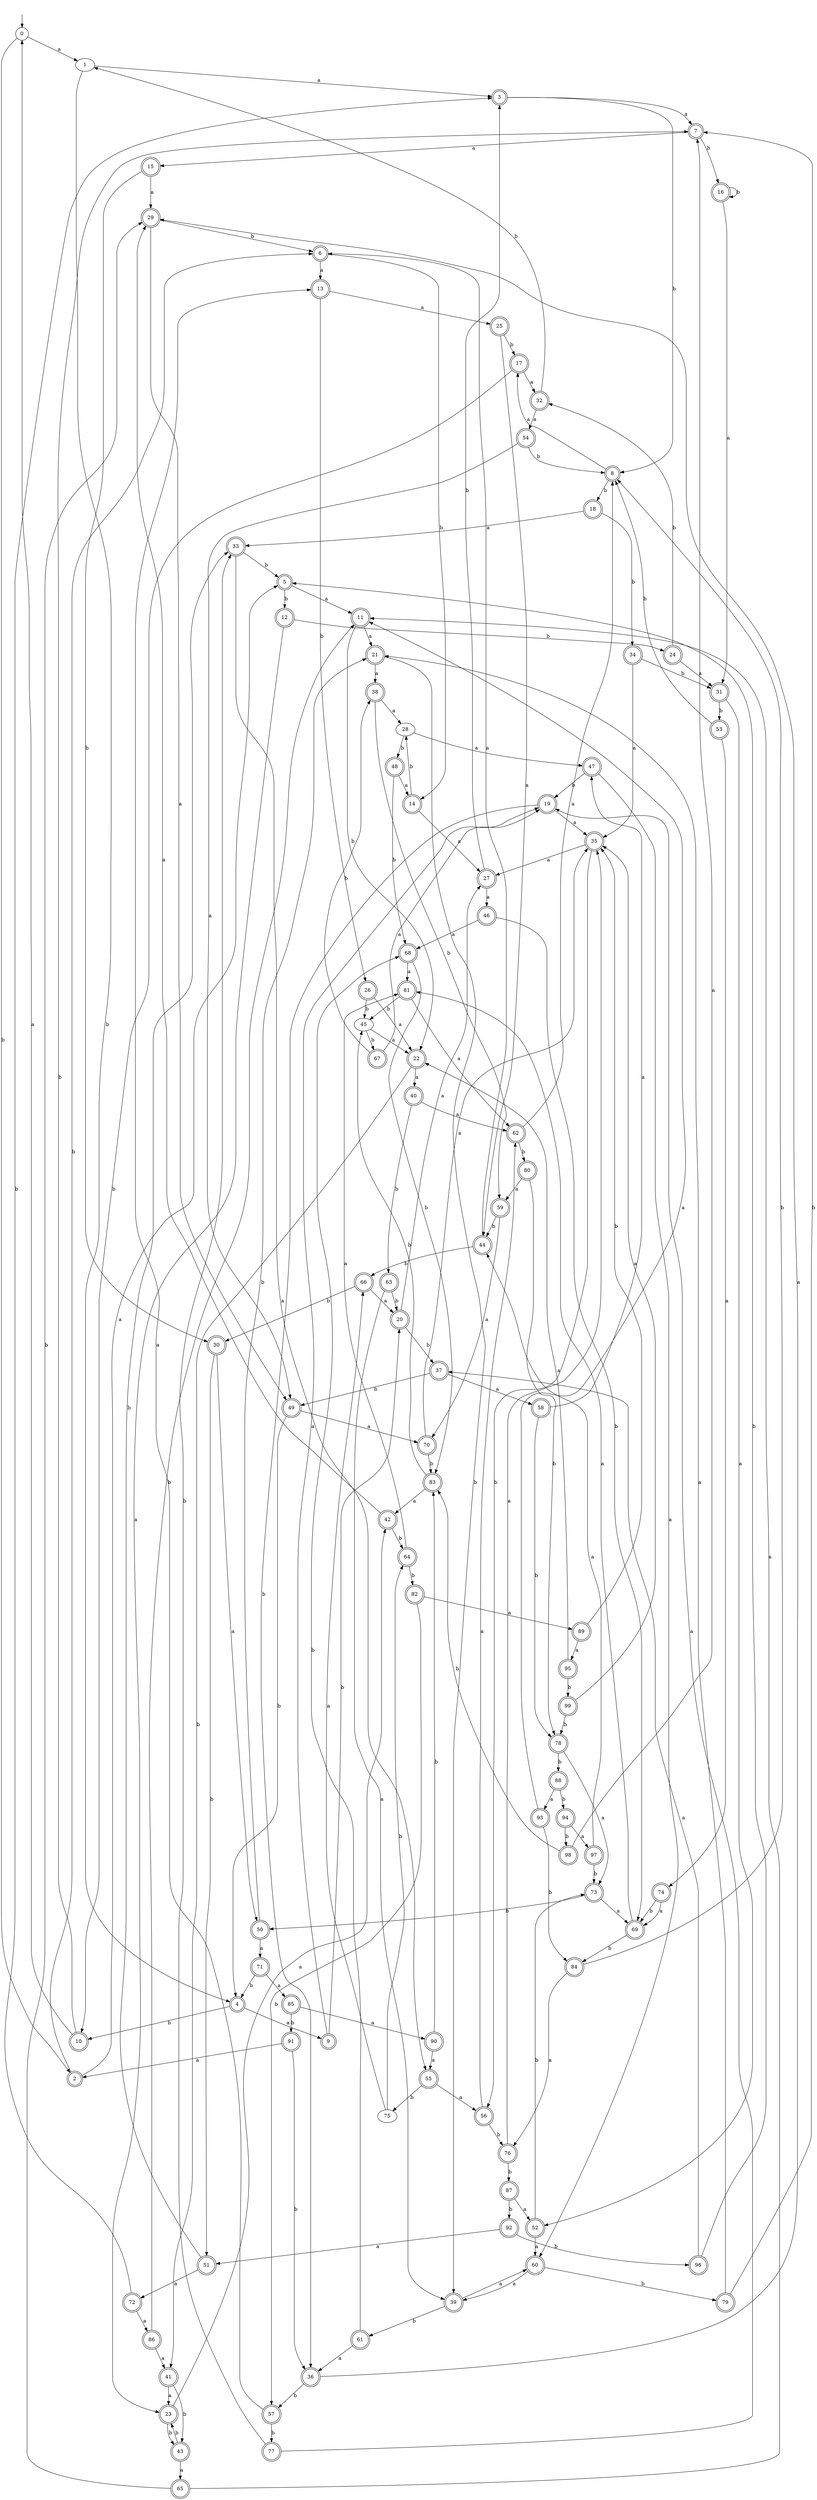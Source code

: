 digraph RandomDFA {
  __start0 [label="", shape=none];
  __start0 -> 0 [label=""];
  0 [shape=circle]
  0 -> 1 [label="a"]
  0 -> 2 [label="b"]
  1
  1 -> 3 [label="a"]
  1 -> 4 [label="b"]
  2 [shape=doublecircle]
  2 -> 5 [label="a"]
  2 -> 6 [label="b"]
  3 [shape=doublecircle]
  3 -> 7 [label="a"]
  3 -> 8 [label="b"]
  4 [shape=doublecircle]
  4 -> 9 [label="a"]
  4 -> 10 [label="b"]
  5 [shape=doublecircle]
  5 -> 11 [label="a"]
  5 -> 12 [label="b"]
  6 [shape=doublecircle]
  6 -> 13 [label="a"]
  6 -> 14 [label="b"]
  7 [shape=doublecircle]
  7 -> 15 [label="a"]
  7 -> 16 [label="b"]
  8 [shape=doublecircle]
  8 -> 17 [label="a"]
  8 -> 18 [label="b"]
  9 [shape=doublecircle]
  9 -> 19 [label="a"]
  9 -> 20 [label="b"]
  10 [shape=doublecircle]
  10 -> 0 [label="a"]
  10 -> 7 [label="b"]
  11 [shape=doublecircle]
  11 -> 21 [label="a"]
  11 -> 22 [label="b"]
  12 [shape=doublecircle]
  12 -> 23 [label="a"]
  12 -> 24 [label="b"]
  13 [shape=doublecircle]
  13 -> 25 [label="a"]
  13 -> 26 [label="b"]
  14 [shape=doublecircle]
  14 -> 27 [label="a"]
  14 -> 28 [label="b"]
  15 [shape=doublecircle]
  15 -> 29 [label="a"]
  15 -> 30 [label="b"]
  16 [shape=doublecircle]
  16 -> 31 [label="a"]
  16 -> 16 [label="b"]
  17 [shape=doublecircle]
  17 -> 32 [label="a"]
  17 -> 10 [label="b"]
  18 [shape=doublecircle]
  18 -> 33 [label="a"]
  18 -> 34 [label="b"]
  19 [shape=doublecircle]
  19 -> 35 [label="a"]
  19 -> 36 [label="b"]
  20 [shape=doublecircle]
  20 -> 27 [label="a"]
  20 -> 37 [label="b"]
  21 [shape=doublecircle]
  21 -> 38 [label="a"]
  21 -> 39 [label="b"]
  22 [shape=doublecircle]
  22 -> 40 [label="a"]
  22 -> 41 [label="b"]
  23 [shape=doublecircle]
  23 -> 42 [label="a"]
  23 -> 43 [label="b"]
  24 [shape=doublecircle]
  24 -> 31 [label="a"]
  24 -> 32 [label="b"]
  25 [shape=doublecircle]
  25 -> 44 [label="a"]
  25 -> 17 [label="b"]
  26 [shape=doublecircle]
  26 -> 22 [label="a"]
  26 -> 45 [label="b"]
  27 [shape=doublecircle]
  27 -> 46 [label="a"]
  27 -> 3 [label="b"]
  28
  28 -> 47 [label="a"]
  28 -> 48 [label="b"]
  29 [shape=doublecircle]
  29 -> 49 [label="a"]
  29 -> 6 [label="b"]
  30 [shape=doublecircle]
  30 -> 50 [label="a"]
  30 -> 51 [label="b"]
  31 [shape=doublecircle]
  31 -> 52 [label="a"]
  31 -> 53 [label="b"]
  32 [shape=doublecircle]
  32 -> 54 [label="a"]
  32 -> 1 [label="b"]
  33 [shape=doublecircle]
  33 -> 55 [label="a"]
  33 -> 5 [label="b"]
  34 [shape=doublecircle]
  34 -> 35 [label="a"]
  34 -> 31 [label="b"]
  35 [shape=doublecircle]
  35 -> 27 [label="a"]
  35 -> 56 [label="b"]
  36 [shape=doublecircle]
  36 -> 29 [label="a"]
  36 -> 57 [label="b"]
  37 [shape=doublecircle]
  37 -> 58 [label="a"]
  37 -> 49 [label="b"]
  38 [shape=doublecircle]
  38 -> 28 [label="a"]
  38 -> 59 [label="b"]
  39 [shape=doublecircle]
  39 -> 60 [label="a"]
  39 -> 61 [label="b"]
  40 [shape=doublecircle]
  40 -> 62 [label="a"]
  40 -> 63 [label="b"]
  41 [shape=doublecircle]
  41 -> 23 [label="a"]
  41 -> 43 [label="b"]
  42 [shape=doublecircle]
  42 -> 29 [label="a"]
  42 -> 64 [label="b"]
  43 [shape=doublecircle]
  43 -> 65 [label="a"]
  43 -> 23 [label="b"]
  44 [shape=doublecircle]
  44 -> 6 [label="a"]
  44 -> 66 [label="b"]
  45
  45 -> 22 [label="a"]
  45 -> 67 [label="b"]
  46 [shape=doublecircle]
  46 -> 68 [label="a"]
  46 -> 69 [label="b"]
  47 [shape=doublecircle]
  47 -> 60 [label="a"]
  47 -> 19 [label="b"]
  48 [shape=doublecircle]
  48 -> 14 [label="a"]
  48 -> 68 [label="b"]
  49 [shape=doublecircle]
  49 -> 70 [label="a"]
  49 -> 4 [label="b"]
  50 [shape=doublecircle]
  50 -> 71 [label="a"]
  50 -> 21 [label="b"]
  51 [shape=doublecircle]
  51 -> 72 [label="a"]
  51 -> 33 [label="b"]
  52 [shape=doublecircle]
  52 -> 60 [label="a"]
  52 -> 73 [label="b"]
  53 [shape=doublecircle]
  53 -> 74 [label="a"]
  53 -> 8 [label="b"]
  54 [shape=doublecircle]
  54 -> 49 [label="a"]
  54 -> 8 [label="b"]
  55 [shape=doublecircle]
  55 -> 56 [label="a"]
  55 -> 75 [label="b"]
  56 [shape=doublecircle]
  56 -> 62 [label="a"]
  56 -> 76 [label="b"]
  57 [shape=doublecircle]
  57 -> 13 [label="a"]
  57 -> 77 [label="b"]
  58 [shape=doublecircle]
  58 -> 47 [label="a"]
  58 -> 78 [label="b"]
  59 [shape=doublecircle]
  59 -> 70 [label="a"]
  59 -> 44 [label="b"]
  60 [shape=doublecircle]
  60 -> 39 [label="a"]
  60 -> 79 [label="b"]
  61 [shape=doublecircle]
  61 -> 36 [label="a"]
  61 -> 68 [label="b"]
  62 [shape=doublecircle]
  62 -> 8 [label="a"]
  62 -> 80 [label="b"]
  63 [shape=doublecircle]
  63 -> 39 [label="a"]
  63 -> 20 [label="b"]
  64 [shape=doublecircle]
  64 -> 81 [label="a"]
  64 -> 82 [label="b"]
  65 [shape=doublecircle]
  65 -> 11 [label="a"]
  65 -> 29 [label="b"]
  66 [shape=doublecircle]
  66 -> 20 [label="a"]
  66 -> 30 [label="b"]
  67 [shape=doublecircle]
  67 -> 19 [label="a"]
  67 -> 38 [label="b"]
  68 [shape=doublecircle]
  68 -> 81 [label="a"]
  68 -> 83 [label="b"]
  69 [shape=doublecircle]
  69 -> 81 [label="a"]
  69 -> 84 [label="b"]
  70 [shape=doublecircle]
  70 -> 35 [label="a"]
  70 -> 83 [label="b"]
  71 [shape=doublecircle]
  71 -> 85 [label="a"]
  71 -> 4 [label="b"]
  72 [shape=doublecircle]
  72 -> 86 [label="a"]
  72 -> 3 [label="b"]
  73 [shape=doublecircle]
  73 -> 69 [label="a"]
  73 -> 50 [label="b"]
  74 [shape=doublecircle]
  74 -> 69 [label="a"]
  74 -> 69 [label="b"]
  75
  75 -> 66 [label="a"]
  75 -> 64 [label="b"]
  76 [shape=doublecircle]
  76 -> 35 [label="a"]
  76 -> 87 [label="b"]
  77 [shape=doublecircle]
  77 -> 19 [label="a"]
  77 -> 33 [label="b"]
  78 [shape=doublecircle]
  78 -> 73 [label="a"]
  78 -> 88 [label="b"]
  79 [shape=doublecircle]
  79 -> 21 [label="a"]
  79 -> 7 [label="b"]
  80 [shape=doublecircle]
  80 -> 59 [label="a"]
  80 -> 78 [label="b"]
  81 [shape=doublecircle]
  81 -> 62 [label="a"]
  81 -> 45 [label="b"]
  82 [shape=doublecircle]
  82 -> 89 [label="a"]
  82 -> 57 [label="b"]
  83 [shape=doublecircle]
  83 -> 42 [label="a"]
  83 -> 45 [label="b"]
  84 [shape=doublecircle]
  84 -> 76 [label="a"]
  84 -> 8 [label="b"]
  85 [shape=doublecircle]
  85 -> 90 [label="a"]
  85 -> 91 [label="b"]
  86 [shape=doublecircle]
  86 -> 41 [label="a"]
  86 -> 11 [label="b"]
  87 [shape=doublecircle]
  87 -> 52 [label="a"]
  87 -> 92 [label="b"]
  88 [shape=doublecircle]
  88 -> 93 [label="a"]
  88 -> 94 [label="b"]
  89 [shape=doublecircle]
  89 -> 95 [label="a"]
  89 -> 35 [label="b"]
  90 [shape=doublecircle]
  90 -> 55 [label="a"]
  90 -> 83 [label="b"]
  91 [shape=doublecircle]
  91 -> 2 [label="a"]
  91 -> 36 [label="b"]
  92 [shape=doublecircle]
  92 -> 51 [label="a"]
  92 -> 96 [label="b"]
  93 [shape=doublecircle]
  93 -> 11 [label="a"]
  93 -> 84 [label="b"]
  94 [shape=doublecircle]
  94 -> 97 [label="a"]
  94 -> 98 [label="b"]
  95 [shape=doublecircle]
  95 -> 22 [label="a"]
  95 -> 99 [label="b"]
  96 [shape=doublecircle]
  96 -> 37 [label="a"]
  96 -> 5 [label="b"]
  97 [shape=doublecircle]
  97 -> 44 [label="a"]
  97 -> 73 [label="b"]
  98 [shape=doublecircle]
  98 -> 7 [label="a"]
  98 -> 83 [label="b"]
  99 [shape=doublecircle]
  99 -> 35 [label="a"]
  99 -> 78 [label="b"]
}
